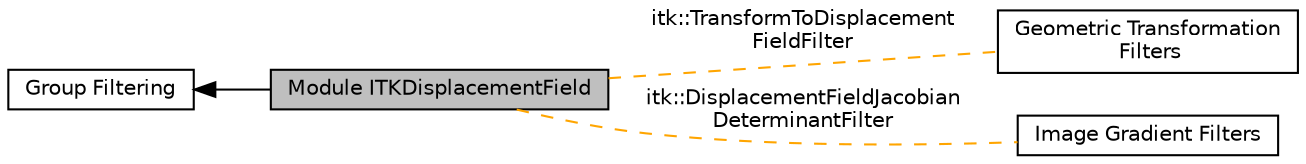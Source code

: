 digraph "Module ITKDisplacementField"
{
  edge [fontname="Helvetica",fontsize="10",labelfontname="Helvetica",labelfontsize="10"];
  node [fontname="Helvetica",fontsize="10",shape=box];
  rankdir=LR;
  Node4 [label="Geometric Transformation\l Filters",height=0.2,width=0.4,color="black", fillcolor="white", style="filled",URL="$group__GeometricTransform.html",tooltip=" "];
  Node3 [label="Image Gradient Filters",height=0.2,width=0.4,color="black", fillcolor="white", style="filled",URL="$group__GradientFilters.html",tooltip=" "];
  Node2 [label="Group Filtering",height=0.2,width=0.4,color="black", fillcolor="white", style="filled",URL="$group__Group-Filtering.html",tooltip=" "];
  Node1 [label="Module ITKDisplacementField",height=0.2,width=0.4,color="black", fillcolor="grey75", style="filled", fontcolor="black",tooltip=" "];
  Node2->Node1 [shape=plaintext, dir="back", style="solid"];
  Node1->Node3 [shape=plaintext, label="itk::DisplacementFieldJacobian\lDeterminantFilter", color="orange", dir="none", style="dashed"];
  Node1->Node4 [shape=plaintext, label="itk::TransformToDisplacement\lFieldFilter", color="orange", dir="none", style="dashed"];
}
